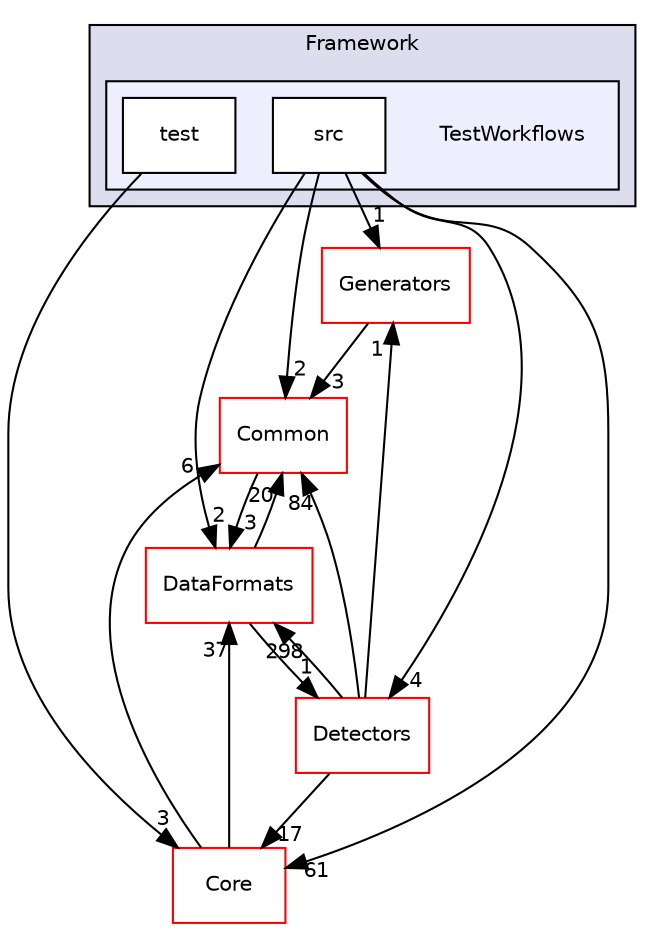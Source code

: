 digraph "/home/travis/build/AliceO2Group/AliceO2/Framework/TestWorkflows" {
  bgcolor=transparent;
  compound=true
  node [ fontsize="10", fontname="Helvetica"];
  edge [ labelfontsize="10", labelfontname="Helvetica"];
  subgraph clusterdir_bcbb2cf9a3d3d83e5515c82071a07177 {
    graph [ bgcolor="#ddddee", pencolor="black", label="Framework" fontname="Helvetica", fontsize="10", URL="dir_bcbb2cf9a3d3d83e5515c82071a07177.html"]
  subgraph clusterdir_a8f73827fca2a0188d35dc47dc5b0ea3 {
    graph [ bgcolor="#eeeeff", pencolor="black", label="" URL="dir_a8f73827fca2a0188d35dc47dc5b0ea3.html"];
    dir_a8f73827fca2a0188d35dc47dc5b0ea3 [shape=plaintext label="TestWorkflows"];
    dir_80c3b7d4c168c9aa75dd1ba81b9fa387 [shape=box label="src" color="black" fillcolor="white" style="filled" URL="dir_80c3b7d4c168c9aa75dd1ba81b9fa387.html"];
    dir_b6abd220a8a509af9882e60b4042c567 [shape=box label="test" color="black" fillcolor="white" style="filled" URL="dir_b6abd220a8a509af9882e60b4042c567.html"];
  }
  }
  dir_0b342c6c6b7d2278121a0bb9c4985063 [shape=box label="Generators" color="red" URL="dir_0b342c6c6b7d2278121a0bb9c4985063.html"];
  dir_4ab6b4cc6a7edbff49100e9123df213f [shape=box label="Common" color="red" URL="dir_4ab6b4cc6a7edbff49100e9123df213f.html"];
  dir_9f165b2481dacfe69aa54d326bd5cd47 [shape=box label="Core" color="red" URL="dir_9f165b2481dacfe69aa54d326bd5cd47.html"];
  dir_051dca18e802f8e9474f2e30d29c04e0 [shape=box label="Detectors" color="red" URL="dir_051dca18e802f8e9474f2e30d29c04e0.html"];
  dir_2171f7ec022c5423887b07c69b2f5b48 [shape=box label="DataFormats" color="red" URL="dir_2171f7ec022c5423887b07c69b2f5b48.html"];
  dir_80c3b7d4c168c9aa75dd1ba81b9fa387->dir_0b342c6c6b7d2278121a0bb9c4985063 [headlabel="1", labeldistance=1.5 headhref="dir_000403_000419.html"];
  dir_80c3b7d4c168c9aa75dd1ba81b9fa387->dir_4ab6b4cc6a7edbff49100e9123df213f [headlabel="2", labeldistance=1.5 headhref="dir_000403_000016.html"];
  dir_80c3b7d4c168c9aa75dd1ba81b9fa387->dir_9f165b2481dacfe69aa54d326bd5cd47 [headlabel="61", labeldistance=1.5 headhref="dir_000403_000405.html"];
  dir_80c3b7d4c168c9aa75dd1ba81b9fa387->dir_051dca18e802f8e9474f2e30d29c04e0 [headlabel="4", labeldistance=1.5 headhref="dir_000403_000028.html"];
  dir_80c3b7d4c168c9aa75dd1ba81b9fa387->dir_2171f7ec022c5423887b07c69b2f5b48 [headlabel="2", labeldistance=1.5 headhref="dir_000403_000056.html"];
  dir_0b342c6c6b7d2278121a0bb9c4985063->dir_4ab6b4cc6a7edbff49100e9123df213f [headlabel="3", labeldistance=1.5 headhref="dir_000419_000016.html"];
  dir_4ab6b4cc6a7edbff49100e9123df213f->dir_2171f7ec022c5423887b07c69b2f5b48 [headlabel="3", labeldistance=1.5 headhref="dir_000016_000056.html"];
  dir_9f165b2481dacfe69aa54d326bd5cd47->dir_4ab6b4cc6a7edbff49100e9123df213f [headlabel="6", labeldistance=1.5 headhref="dir_000405_000016.html"];
  dir_9f165b2481dacfe69aa54d326bd5cd47->dir_2171f7ec022c5423887b07c69b2f5b48 [headlabel="37", labeldistance=1.5 headhref="dir_000405_000056.html"];
  dir_051dca18e802f8e9474f2e30d29c04e0->dir_0b342c6c6b7d2278121a0bb9c4985063 [headlabel="1", labeldistance=1.5 headhref="dir_000028_000419.html"];
  dir_051dca18e802f8e9474f2e30d29c04e0->dir_4ab6b4cc6a7edbff49100e9123df213f [headlabel="84", labeldistance=1.5 headhref="dir_000028_000016.html"];
  dir_051dca18e802f8e9474f2e30d29c04e0->dir_9f165b2481dacfe69aa54d326bd5cd47 [headlabel="17", labeldistance=1.5 headhref="dir_000028_000405.html"];
  dir_051dca18e802f8e9474f2e30d29c04e0->dir_2171f7ec022c5423887b07c69b2f5b48 [headlabel="298", labeldistance=1.5 headhref="dir_000028_000056.html"];
  dir_b6abd220a8a509af9882e60b4042c567->dir_9f165b2481dacfe69aa54d326bd5cd47 [headlabel="3", labeldistance=1.5 headhref="dir_000416_000405.html"];
  dir_2171f7ec022c5423887b07c69b2f5b48->dir_4ab6b4cc6a7edbff49100e9123df213f [headlabel="20", labeldistance=1.5 headhref="dir_000056_000016.html"];
  dir_2171f7ec022c5423887b07c69b2f5b48->dir_051dca18e802f8e9474f2e30d29c04e0 [headlabel="1", labeldistance=1.5 headhref="dir_000056_000028.html"];
}
